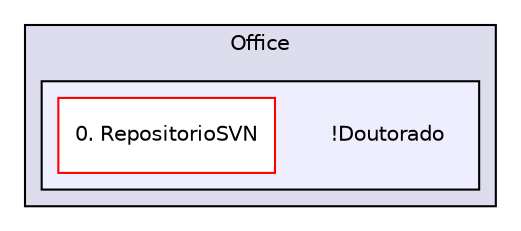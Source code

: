 digraph "M:/Office/!Doutorado" {
  compound=true
  node [ fontsize="10", fontname="Helvetica"];
  edge [ labelfontsize="10", labelfontname="Helvetica"];
  subgraph clusterdir_a706303f8d84b26c5b31e94ed2f60325 {
    graph [ bgcolor="#ddddee", pencolor="black", label="Office" fontname="Helvetica", fontsize="10", URL="dir_a706303f8d84b26c5b31e94ed2f60325.html"]
  subgraph clusterdir_4339db983405b38e91c36e5dd080cee9 {
    graph [ bgcolor="#eeeeff", pencolor="black", label="" URL="dir_4339db983405b38e91c36e5dd080cee9.html"];
    dir_4339db983405b38e91c36e5dd080cee9 [shape=plaintext label="!Doutorado"];
    dir_48b7a187bfb6a1248a9b2a293126e90b [shape=box label="0. RepositorioSVN" color="red" fillcolor="white" style="filled" URL="dir_48b7a187bfb6a1248a9b2a293126e90b.html"];
  }
  }
}
